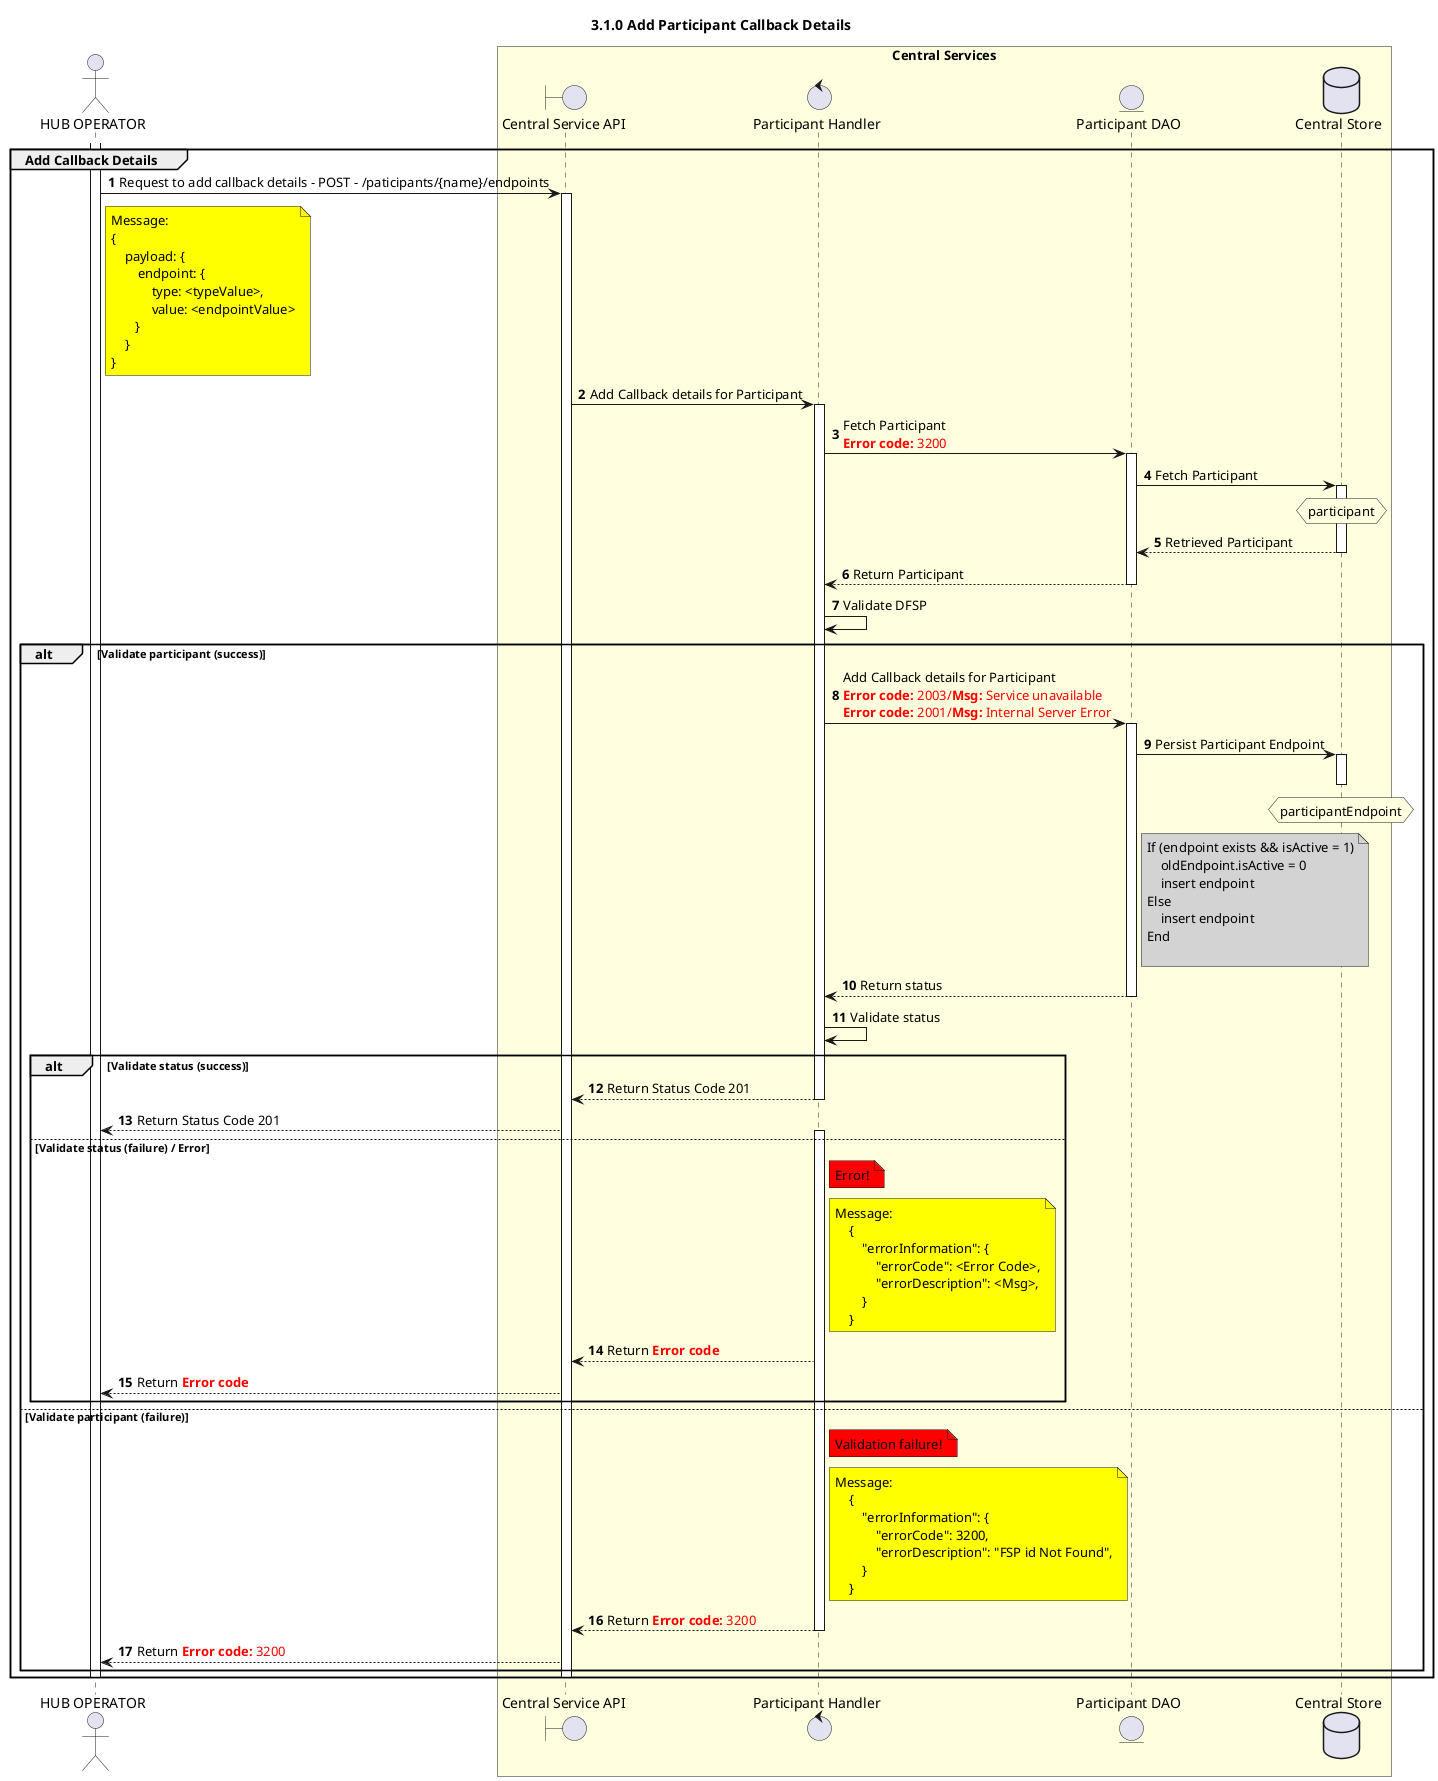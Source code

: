 /'*****
 License
 --------------
 Copyright © 2017 Bill & Melinda Gates Foundation
 The Mojaloop files are made available by the Bill & Melinda Gates Foundation under the Apache License, Version 2.0 (the "License") and you may not use these files except in compliance with the License. You may obtain a copy of the License at
 http://www.apache.org/licenses/LICENSE-2.0
 Unless required by applicable law or agreed to in writing, the Mojaloop files are distributed on an "AS IS" BASIS, WITHOUT WARRANTIES OR CONDITIONS OF ANY KIND, either express or implied. See the License for the specific language governing permissions and limitations under the License.
 Contributors
 --------------
 This is the official list of the Mojaloop project contributors for this file.
 Names of the original copyright holders (individuals or organizations)
 should be listed with a '*' in the first column. People who have
 contributed from an organization can be listed under the organization
 that actually holds the copyright for their contributions (see the
 Gates Foundation organization for an example). Those individuals should have
 their names indented and be marked with a '-'. Email address can be added
 optionally within square brackets <email>.
 * Gates Foundation
 - Name Surname <name.surname@gatesfoundation.com>

 * Shashikant Hirugade <shashikant.hirugade@modusbox.com>
 --------------
 ******'/


@startuml
' declate title
title 3.1.0 Add Participant Callback Details

autonumber
' Actor Keys:
' boundary - APIs/Interfaces, etc
' collections - Kafka Topics
' control - Kafka Consumers
' entity - Database Access Objects
' database - Database Persistance Store

' declare actors
actor "HUB OPERATOR" as OPERATOR
boundary "Central Service API" as CSAPI
control "Participant Handler" as PARTICIPANT_HANDLER
entity "Central Service API" as CSAPI
entity "Participant DAO" as PARTICIPANT_DAO
database "Central Store" as DB

box "Central Services" #LightYellow
participant CSAPI
participant PARTICIPANT_HANDLER
participant PARTICIPANT_DAO
participant DB
end box

' start flow

activate OPERATOR
group Add Callback Details
    OPERATOR -> CSAPI: Request to add callback details - POST - /paticipants/{name}/endpoints
    note right of OPERATOR #yellow
        Message:
        {
            payload: {
                endpoint: {
                    type: <typeValue>,
                    value: <endpointValue>
               }
            }
        }
    end note

    activate CSAPI
    CSAPI -> PARTICIPANT_HANDLER: Add Callback details for Participant
    activate PARTICIPANT_HANDLER
    PARTICIPANT_HANDLER ->PARTICIPANT_DAO: Fetch Participant \n<color #FF0000><b>Error code:</b> 3200</color>

    activate PARTICIPANT_DAO
    PARTICIPANT_DAO -> DB: Fetch Participant
    activate DB
    hnote over DB #lightyellow
        participant
    end note
    DB --> PARTICIPANT_DAO: Retrieved Participant
    deactivate DB
    PARTICIPANT_DAO --> PARTICIPANT_HANDLER: Return Participant
    deactivate PARTICIPANT_DAO
    PARTICIPANT_HANDLER ->PARTICIPANT_HANDLER: Validate DFSP
    alt Validate participant (success)
        PARTICIPANT_HANDLER ->PARTICIPANT_DAO: Add Callback details for Participant \n<color #FF0000><b>Error code:</b> 2003/<b>Msg:</b> Service unavailable </color> \n<color #FF0000><b>Error code:</b> 2001/<b>Msg:</b> Internal Server Error </color>
        activate PARTICIPANT_DAO
        PARTICIPANT_DAO -> DB: Persist Participant Endpoint
        activate DB
        hnote over DB #lightyellow
            participantEndpoint
        end note
        deactivate DB
        note right of PARTICIPANT_DAO #lightgrey
            If (endpoint exists && isActive = 1)
                oldEndpoint.isActive = 0
                insert endpoint
            Else
                insert endpoint
            End
                
        end note
        PARTICIPANT_DAO --> PARTICIPANT_HANDLER: Return status
        deactivate PARTICIPANT_DAO
        PARTICIPANT_HANDLER -> PARTICIPANT_HANDLER: Validate status
        alt Validate status (success)
            PARTICIPANT_HANDLER -->CSAPI: Return Status Code 201
            deactivate PARTICIPANT_HANDLER
            CSAPI -->OPERATOR: Return Status Code 201
        else Validate status (failure) / Error
            note right of PARTICIPANT_HANDLER #red: Error!
            activate PARTICIPANT_HANDLER
            note right of PARTICIPANT_HANDLER #yellow
            Message:
                {
                    "errorInformation": {
                        "errorCode": <Error Code>,
                        "errorDescription": <Msg>,
                    }
                }
            end note
            PARTICIPANT_HANDLER -->CSAPI: Return <color #FF0000><b>Error code</b></color>
           ' deactivate PARTICIPANT_HANDLER
            CSAPI -->OPERATOR: Return <color #FF0000><b>Error code</b></color>
            
        end

    else Validate participant (failure)
        note right of PARTICIPANT_HANDLER #red: Validation failure!
        activate PARTICIPANT_HANDLER
        note right of PARTICIPANT_HANDLER #yellow
            Message:
                {
                    "errorInformation": {
                        "errorCode": 3200,
                        "errorDescription": "FSP id Not Found",
                    }
                }
        end note
        PARTICIPANT_HANDLER -->CSAPI: Return <color #FF0000><b>Error code:</b> 3200</color>
        deactivate PARTICIPANT_HANDLER
        CSAPI -->OPERATOR: Return <color #FF0000><b>Error code:</b> 3200</color>

    end
    deactivate CSAPI
    deactivate OPERATOR
end
@enduml
